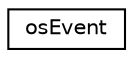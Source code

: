digraph "Graphical Class Hierarchy"
{
 // LATEX_PDF_SIZE
  edge [fontname="Helvetica",fontsize="10",labelfontname="Helvetica",labelfontsize="10"];
  node [fontname="Helvetica",fontsize="10",shape=record];
  rankdir="LR";
  Node0 [label="osEvent",height=0.2,width=0.4,color="black", fillcolor="white", style="filled",URL="$structos_event.html",tooltip=" "];
}
